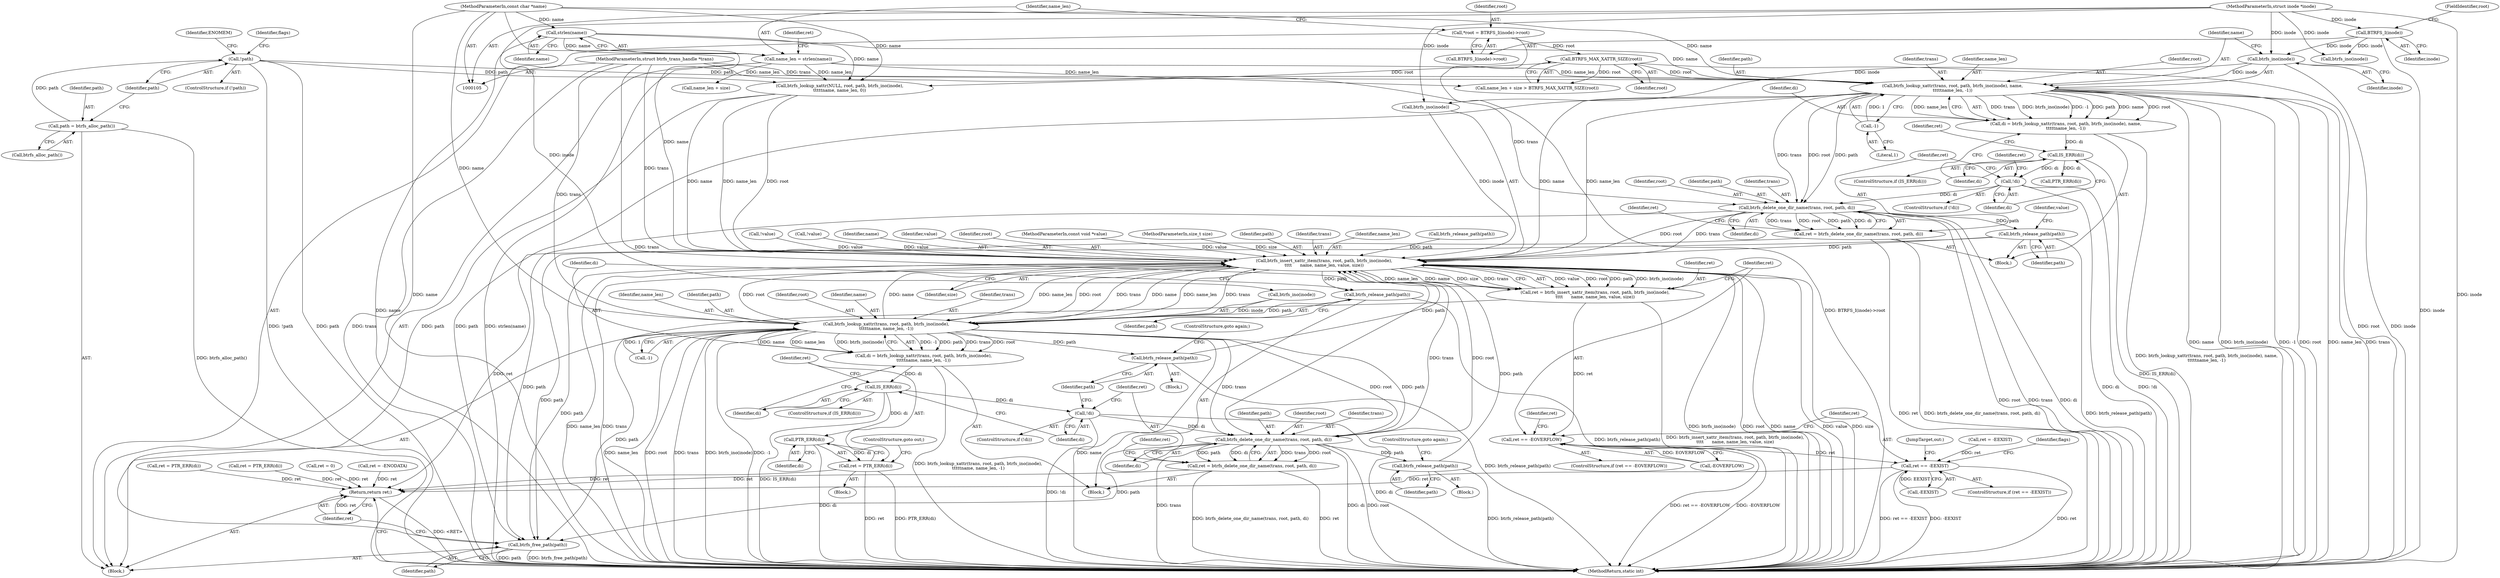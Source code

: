 digraph "1_linux_5f5bc6b1e2d5a6f827bc860ef2dc5b6f365d1339_1@API" {
"1000188" [label="(Call,btrfs_delete_one_dir_name(trans, root, path, di))"];
"1000157" [label="(Call,btrfs_lookup_xattr(trans, root, path, btrfs_ino(inode), name,\n\t\t\t\t\tname_len, -1))"];
"1000106" [label="(MethodParameterIn,struct btrfs_trans_handle *trans)"];
"1000136" [label="(Call,BTRFS_MAX_XATTR_SIZE(root))"];
"1000115" [label="(Call,*root = BTRFS_I(inode)->root)"];
"1000145" [label="(Call,!path)"];
"1000141" [label="(Call,path = btrfs_alloc_path())"];
"1000161" [label="(Call,btrfs_ino(inode))"];
"1000118" [label="(Call,BTRFS_I(inode))"];
"1000107" [label="(MethodParameterIn,struct inode *inode)"];
"1000125" [label="(Call,strlen(name))"];
"1000108" [label="(MethodParameterIn,const char *name)"];
"1000123" [label="(Call,name_len = strlen(name))"];
"1000165" [label="(Call,-1)"];
"1000178" [label="(Call,!di)"];
"1000168" [label="(Call,IS_ERR(di))"];
"1000155" [label="(Call,di = btrfs_lookup_xattr(trans, root, path, btrfs_ino(inode), name,\n\t\t\t\t\tname_len, -1))"];
"1000186" [label="(Call,ret = btrfs_delete_one_dir_name(trans, root, path, di))"];
"1000316" [label="(Return,return ret;)"];
"1000196" [label="(Call,btrfs_release_path(path))"];
"1000236" [label="(Call,btrfs_insert_xattr_item(trans, root, path, btrfs_ino(inode),\n\t\t\t\t      name, name_len, value, size))"];
"1000234" [label="(Call,ret = btrfs_insert_xattr_item(trans, root, path, btrfs_ino(inode),\n\t\t\t\t      name, name_len, value, size))"];
"1000247" [label="(Call,ret == -EOVERFLOW)"];
"1000256" [label="(Call,ret == -EEXIST)"];
"1000266" [label="(Call,btrfs_release_path(path))"];
"1000270" [label="(Call,btrfs_lookup_xattr(trans, root, path, btrfs_ino(inode),\n\t\t\t\t\tname, name_len, -1))"];
"1000268" [label="(Call,di = btrfs_lookup_xattr(trans, root, path, btrfs_ino(inode),\n\t\t\t\t\tname, name_len, -1))"];
"1000281" [label="(Call,IS_ERR(di))"];
"1000286" [label="(Call,PTR_ERR(di))"];
"1000284" [label="(Call,ret = PTR_ERR(di))"];
"1000291" [label="(Call,!di)"];
"1000299" [label="(Call,btrfs_delete_one_dir_name(trans, root, path, di))"];
"1000297" [label="(Call,ret = btrfs_delete_one_dir_name(trans, root, path, di))"];
"1000310" [label="(Call,btrfs_release_path(path))"];
"1000314" [label="(Call,btrfs_free_path(path))"];
"1000294" [label="(Call,btrfs_release_path(path))"];
"1000177" [label="(ControlStructure,if (!di))"];
"1000243" [label="(Identifier,name_len)"];
"1000112" [label="(Block,)"];
"1000231" [label="(Call,btrfs_release_path(path))"];
"1000269" [label="(Identifier,di)"];
"1000200" [label="(Identifier,value)"];
"1000284" [label="(Call,ret = PTR_ERR(di))"];
"1000152" [label="(Identifier,flags)"];
"1000314" [label="(Call,btrfs_free_path(path))"];
"1000256" [label="(Call,ret == -EEXIST)"];
"1000118" [label="(Call,BTRFS_I(inode))"];
"1000266" [label="(Call,btrfs_release_path(path))"];
"1000163" [label="(Identifier,name)"];
"1000108" [label="(MethodParameterIn,const char *name)"];
"1000249" [label="(Call,-EOVERFLOW)"];
"1000133" [label="(Call,name_len + size)"];
"1000283" [label="(Block,)"];
"1000210" [label="(Call,btrfs_ino(inode))"];
"1000171" [label="(Call,ret = PTR_ERR(di))"];
"1000178" [label="(Call,!di)"];
"1000278" [label="(Call,-1)"];
"1000199" [label="(Call,!value)"];
"1000246" [label="(ControlStructure,if (ret == -EOVERFLOW))"];
"1000137" [label="(Identifier,root)"];
"1000129" [label="(Identifier,ret)"];
"1000149" [label="(Identifier,ENOMEM)"];
"1000188" [label="(Call,btrfs_delete_one_dir_name(trans, root, path, di))"];
"1000123" [label="(Call,name_len = strlen(name))"];
"1000305" [label="(Identifier,ret)"];
"1000157" [label="(Call,btrfs_lookup_xattr(trans, root, path, btrfs_ino(inode), name,\n\t\t\t\t\tname_len, -1))"];
"1000161" [label="(Call,btrfs_ino(inode))"];
"1000228" [label="(Call,!value)"];
"1000132" [label="(Call,name_len + size > BTRFS_MAX_XATTR_SIZE(root))"];
"1000309" [label="(Block,)"];
"1000234" [label="(Call,ret = btrfs_insert_xattr_item(trans, root, path, btrfs_ino(inode),\n\t\t\t\t      name, name_len, value, size))"];
"1000317" [label="(Identifier,ret)"];
"1000124" [label="(Identifier,name_len)"];
"1000120" [label="(FieldIdentifier,root)"];
"1000257" [label="(Identifier,ret)"];
"1000271" [label="(Identifier,trans)"];
"1000316" [label="(Return,return ret;)"];
"1000311" [label="(Identifier,path)"];
"1000146" [label="(Identifier,path)"];
"1000292" [label="(Identifier,di)"];
"1000219" [label="(Call,ret = PTR_ERR(di))"];
"1000242" [label="(Identifier,name)"];
"1000310" [label="(Call,btrfs_release_path(path))"];
"1000280" [label="(ControlStructure,if (IS_ERR(di)))"];
"1000116" [label="(Identifier,root)"];
"1000245" [label="(Identifier,size)"];
"1000179" [label="(Identifier,di)"];
"1000144" [label="(ControlStructure,if (!path))"];
"1000125" [label="(Call,strlen(name))"];
"1000303" [label="(Identifier,di)"];
"1000173" [label="(Call,PTR_ERR(di))"];
"1000128" [label="(Call,ret = 0)"];
"1000107" [label="(MethodParameterIn,struct inode *inode)"];
"1000313" [label="(JumpTarget,out:)"];
"1000287" [label="(Identifier,di)"];
"1000244" [label="(Identifier,value)"];
"1000190" [label="(Identifier,root)"];
"1000162" [label="(Identifier,inode)"];
"1000143" [label="(Call,btrfs_alloc_path())"];
"1000302" [label="(Identifier,path)"];
"1000285" [label="(Identifier,ret)"];
"1000247" [label="(Call,ret == -EOVERFLOW)"];
"1000291" [label="(Call,!di)"];
"1000238" [label="(Identifier,root)"];
"1000141" [label="(Call,path = btrfs_alloc_path())"];
"1000117" [label="(Call,BTRFS_I(inode)->root)"];
"1000277" [label="(Identifier,name_len)"];
"1000172" [label="(Identifier,ret)"];
"1000268" [label="(Call,di = btrfs_lookup_xattr(trans, root, path, btrfs_ino(inode),\n\t\t\t\t\tname, name_len, -1))"];
"1000191" [label="(Identifier,path)"];
"1000106" [label="(MethodParameterIn,struct btrfs_trans_handle *trans)"];
"1000301" [label="(Identifier,root)"];
"1000260" [label="(Block,)"];
"1000273" [label="(Identifier,path)"];
"1000288" [label="(ControlStructure,goto out;)"];
"1000251" [label="(Call,ret = -EEXIST)"];
"1000318" [label="(MethodReturn,static int)"];
"1000126" [label="(Identifier,name)"];
"1000270" [label="(Call,btrfs_lookup_xattr(trans, root, path, btrfs_ino(inode),\n\t\t\t\t\tname, name_len, -1))"];
"1000192" [label="(Identifier,di)"];
"1000158" [label="(Identifier,trans)"];
"1000154" [label="(Block,)"];
"1000186" [label="(Call,ret = btrfs_delete_one_dir_name(trans, root, path, di))"];
"1000109" [label="(MethodParameterIn,const void *value)"];
"1000315" [label="(Identifier,path)"];
"1000110" [label="(MethodParameterIn,size_t size)"];
"1000267" [label="(Identifier,path)"];
"1000167" [label="(ControlStructure,if (IS_ERR(di)))"];
"1000295" [label="(Identifier,path)"];
"1000155" [label="(Call,di = btrfs_lookup_xattr(trans, root, path, btrfs_ino(inode), name,\n\t\t\t\t\tname_len, -1))"];
"1000239" [label="(Identifier,path)"];
"1000189" [label="(Identifier,trans)"];
"1000168" [label="(Call,IS_ERR(di))"];
"1000297" [label="(Call,ret = btrfs_delete_one_dir_name(trans, root, path, di))"];
"1000182" [label="(Identifier,ret)"];
"1000272" [label="(Identifier,root)"];
"1000298" [label="(Identifier,ret)"];
"1000258" [label="(Call,-EEXIST)"];
"1000290" [label="(ControlStructure,if (!di))"];
"1000165" [label="(Call,-1)"];
"1000300" [label="(Identifier,trans)"];
"1000197" [label="(Identifier,path)"];
"1000281" [label="(Call,IS_ERR(di))"];
"1000164" [label="(Identifier,name_len)"];
"1000276" [label="(Identifier,name)"];
"1000299" [label="(Call,btrfs_delete_one_dir_name(trans, root, path, di))"];
"1000237" [label="(Identifier,trans)"];
"1000169" [label="(Identifier,di)"];
"1000296" [label="(ControlStructure,goto again;)"];
"1000235" [label="(Identifier,ret)"];
"1000263" [label="(Identifier,flags)"];
"1000274" [label="(Call,btrfs_ino(inode))"];
"1000194" [label="(Identifier,ret)"];
"1000166" [label="(Literal,1)"];
"1000293" [label="(Block,)"];
"1000206" [label="(Call,btrfs_lookup_xattr(NULL, root, path, btrfs_ino(inode),\n\t\t\t\t\tname, name_len, 0))"];
"1000160" [label="(Identifier,path)"];
"1000187" [label="(Identifier,ret)"];
"1000248" [label="(Identifier,ret)"];
"1000286" [label="(Call,PTR_ERR(di))"];
"1000252" [label="(Identifier,ret)"];
"1000294" [label="(Call,btrfs_release_path(path))"];
"1000181" [label="(Call,ret = -ENODATA)"];
"1000136" [label="(Call,BTRFS_MAX_XATTR_SIZE(root))"];
"1000236" [label="(Call,btrfs_insert_xattr_item(trans, root, path, btrfs_ino(inode),\n\t\t\t\t      name, name_len, value, size))"];
"1000115" [label="(Call,*root = BTRFS_I(inode)->root)"];
"1000240" [label="(Call,btrfs_ino(inode))"];
"1000312" [label="(ControlStructure,goto again;)"];
"1000142" [label="(Identifier,path)"];
"1000282" [label="(Identifier,di)"];
"1000156" [label="(Identifier,di)"];
"1000196" [label="(Call,btrfs_release_path(path))"];
"1000159" [label="(Identifier,root)"];
"1000255" [label="(ControlStructure,if (ret == -EEXIST))"];
"1000119" [label="(Identifier,inode)"];
"1000145" [label="(Call,!path)"];
"1000188" -> "1000186"  [label="AST: "];
"1000188" -> "1000192"  [label="CFG: "];
"1000189" -> "1000188"  [label="AST: "];
"1000190" -> "1000188"  [label="AST: "];
"1000191" -> "1000188"  [label="AST: "];
"1000192" -> "1000188"  [label="AST: "];
"1000186" -> "1000188"  [label="CFG: "];
"1000188" -> "1000318"  [label="DDG: root"];
"1000188" -> "1000318"  [label="DDG: trans"];
"1000188" -> "1000318"  [label="DDG: di"];
"1000188" -> "1000186"  [label="DDG: trans"];
"1000188" -> "1000186"  [label="DDG: root"];
"1000188" -> "1000186"  [label="DDG: path"];
"1000188" -> "1000186"  [label="DDG: di"];
"1000157" -> "1000188"  [label="DDG: trans"];
"1000157" -> "1000188"  [label="DDG: root"];
"1000157" -> "1000188"  [label="DDG: path"];
"1000106" -> "1000188"  [label="DDG: trans"];
"1000178" -> "1000188"  [label="DDG: di"];
"1000188" -> "1000196"  [label="DDG: path"];
"1000188" -> "1000236"  [label="DDG: trans"];
"1000188" -> "1000236"  [label="DDG: root"];
"1000188" -> "1000314"  [label="DDG: path"];
"1000157" -> "1000155"  [label="AST: "];
"1000157" -> "1000165"  [label="CFG: "];
"1000158" -> "1000157"  [label="AST: "];
"1000159" -> "1000157"  [label="AST: "];
"1000160" -> "1000157"  [label="AST: "];
"1000161" -> "1000157"  [label="AST: "];
"1000163" -> "1000157"  [label="AST: "];
"1000164" -> "1000157"  [label="AST: "];
"1000165" -> "1000157"  [label="AST: "];
"1000155" -> "1000157"  [label="CFG: "];
"1000157" -> "1000318"  [label="DDG: root"];
"1000157" -> "1000318"  [label="DDG: name_len"];
"1000157" -> "1000318"  [label="DDG: trans"];
"1000157" -> "1000318"  [label="DDG: name"];
"1000157" -> "1000318"  [label="DDG: btrfs_ino(inode)"];
"1000157" -> "1000318"  [label="DDG: -1"];
"1000157" -> "1000155"  [label="DDG: trans"];
"1000157" -> "1000155"  [label="DDG: btrfs_ino(inode)"];
"1000157" -> "1000155"  [label="DDG: -1"];
"1000157" -> "1000155"  [label="DDG: path"];
"1000157" -> "1000155"  [label="DDG: name"];
"1000157" -> "1000155"  [label="DDG: root"];
"1000157" -> "1000155"  [label="DDG: name_len"];
"1000106" -> "1000157"  [label="DDG: trans"];
"1000136" -> "1000157"  [label="DDG: root"];
"1000145" -> "1000157"  [label="DDG: path"];
"1000161" -> "1000157"  [label="DDG: inode"];
"1000125" -> "1000157"  [label="DDG: name"];
"1000108" -> "1000157"  [label="DDG: name"];
"1000123" -> "1000157"  [label="DDG: name_len"];
"1000165" -> "1000157"  [label="DDG: 1"];
"1000157" -> "1000236"  [label="DDG: name"];
"1000157" -> "1000236"  [label="DDG: name_len"];
"1000157" -> "1000314"  [label="DDG: path"];
"1000106" -> "1000105"  [label="AST: "];
"1000106" -> "1000318"  [label="DDG: trans"];
"1000106" -> "1000236"  [label="DDG: trans"];
"1000106" -> "1000270"  [label="DDG: trans"];
"1000106" -> "1000299"  [label="DDG: trans"];
"1000136" -> "1000132"  [label="AST: "];
"1000136" -> "1000137"  [label="CFG: "];
"1000137" -> "1000136"  [label="AST: "];
"1000132" -> "1000136"  [label="CFG: "];
"1000136" -> "1000318"  [label="DDG: root"];
"1000136" -> "1000132"  [label="DDG: root"];
"1000115" -> "1000136"  [label="DDG: root"];
"1000136" -> "1000206"  [label="DDG: root"];
"1000115" -> "1000112"  [label="AST: "];
"1000115" -> "1000117"  [label="CFG: "];
"1000116" -> "1000115"  [label="AST: "];
"1000117" -> "1000115"  [label="AST: "];
"1000124" -> "1000115"  [label="CFG: "];
"1000115" -> "1000318"  [label="DDG: BTRFS_I(inode)->root"];
"1000145" -> "1000144"  [label="AST: "];
"1000145" -> "1000146"  [label="CFG: "];
"1000146" -> "1000145"  [label="AST: "];
"1000149" -> "1000145"  [label="CFG: "];
"1000152" -> "1000145"  [label="CFG: "];
"1000145" -> "1000318"  [label="DDG: !path"];
"1000145" -> "1000318"  [label="DDG: path"];
"1000141" -> "1000145"  [label="DDG: path"];
"1000145" -> "1000206"  [label="DDG: path"];
"1000141" -> "1000112"  [label="AST: "];
"1000141" -> "1000143"  [label="CFG: "];
"1000142" -> "1000141"  [label="AST: "];
"1000143" -> "1000141"  [label="AST: "];
"1000146" -> "1000141"  [label="CFG: "];
"1000141" -> "1000318"  [label="DDG: btrfs_alloc_path()"];
"1000161" -> "1000162"  [label="CFG: "];
"1000162" -> "1000161"  [label="AST: "];
"1000163" -> "1000161"  [label="CFG: "];
"1000161" -> "1000318"  [label="DDG: inode"];
"1000118" -> "1000161"  [label="DDG: inode"];
"1000107" -> "1000161"  [label="DDG: inode"];
"1000161" -> "1000240"  [label="DDG: inode"];
"1000118" -> "1000117"  [label="AST: "];
"1000118" -> "1000119"  [label="CFG: "];
"1000119" -> "1000118"  [label="AST: "];
"1000120" -> "1000118"  [label="CFG: "];
"1000118" -> "1000318"  [label="DDG: inode"];
"1000107" -> "1000118"  [label="DDG: inode"];
"1000118" -> "1000210"  [label="DDG: inode"];
"1000107" -> "1000105"  [label="AST: "];
"1000107" -> "1000318"  [label="DDG: inode"];
"1000107" -> "1000210"  [label="DDG: inode"];
"1000107" -> "1000240"  [label="DDG: inode"];
"1000107" -> "1000274"  [label="DDG: inode"];
"1000125" -> "1000123"  [label="AST: "];
"1000125" -> "1000126"  [label="CFG: "];
"1000126" -> "1000125"  [label="AST: "];
"1000123" -> "1000125"  [label="CFG: "];
"1000125" -> "1000318"  [label="DDG: name"];
"1000125" -> "1000123"  [label="DDG: name"];
"1000108" -> "1000125"  [label="DDG: name"];
"1000125" -> "1000206"  [label="DDG: name"];
"1000108" -> "1000105"  [label="AST: "];
"1000108" -> "1000318"  [label="DDG: name"];
"1000108" -> "1000206"  [label="DDG: name"];
"1000108" -> "1000236"  [label="DDG: name"];
"1000108" -> "1000270"  [label="DDG: name"];
"1000123" -> "1000112"  [label="AST: "];
"1000124" -> "1000123"  [label="AST: "];
"1000129" -> "1000123"  [label="CFG: "];
"1000123" -> "1000318"  [label="DDG: strlen(name)"];
"1000123" -> "1000132"  [label="DDG: name_len"];
"1000123" -> "1000133"  [label="DDG: name_len"];
"1000123" -> "1000206"  [label="DDG: name_len"];
"1000165" -> "1000166"  [label="CFG: "];
"1000166" -> "1000165"  [label="AST: "];
"1000178" -> "1000177"  [label="AST: "];
"1000178" -> "1000179"  [label="CFG: "];
"1000179" -> "1000178"  [label="AST: "];
"1000182" -> "1000178"  [label="CFG: "];
"1000187" -> "1000178"  [label="CFG: "];
"1000178" -> "1000318"  [label="DDG: !di"];
"1000178" -> "1000318"  [label="DDG: di"];
"1000168" -> "1000178"  [label="DDG: di"];
"1000168" -> "1000167"  [label="AST: "];
"1000168" -> "1000169"  [label="CFG: "];
"1000169" -> "1000168"  [label="AST: "];
"1000172" -> "1000168"  [label="CFG: "];
"1000179" -> "1000168"  [label="CFG: "];
"1000168" -> "1000318"  [label="DDG: IS_ERR(di)"];
"1000155" -> "1000168"  [label="DDG: di"];
"1000168" -> "1000173"  [label="DDG: di"];
"1000155" -> "1000154"  [label="AST: "];
"1000156" -> "1000155"  [label="AST: "];
"1000169" -> "1000155"  [label="CFG: "];
"1000155" -> "1000318"  [label="DDG: btrfs_lookup_xattr(trans, root, path, btrfs_ino(inode), name,\n\t\t\t\t\tname_len, -1)"];
"1000186" -> "1000154"  [label="AST: "];
"1000187" -> "1000186"  [label="AST: "];
"1000194" -> "1000186"  [label="CFG: "];
"1000186" -> "1000318"  [label="DDG: btrfs_delete_one_dir_name(trans, root, path, di)"];
"1000186" -> "1000318"  [label="DDG: ret"];
"1000186" -> "1000316"  [label="DDG: ret"];
"1000316" -> "1000112"  [label="AST: "];
"1000316" -> "1000317"  [label="CFG: "];
"1000317" -> "1000316"  [label="AST: "];
"1000318" -> "1000316"  [label="CFG: "];
"1000316" -> "1000318"  [label="DDG: <RET>"];
"1000317" -> "1000316"  [label="DDG: ret"];
"1000181" -> "1000316"  [label="DDG: ret"];
"1000297" -> "1000316"  [label="DDG: ret"];
"1000284" -> "1000316"  [label="DDG: ret"];
"1000128" -> "1000316"  [label="DDG: ret"];
"1000219" -> "1000316"  [label="DDG: ret"];
"1000256" -> "1000316"  [label="DDG: ret"];
"1000171" -> "1000316"  [label="DDG: ret"];
"1000196" -> "1000154"  [label="AST: "];
"1000196" -> "1000197"  [label="CFG: "];
"1000197" -> "1000196"  [label="AST: "];
"1000200" -> "1000196"  [label="CFG: "];
"1000196" -> "1000318"  [label="DDG: btrfs_release_path(path)"];
"1000196" -> "1000236"  [label="DDG: path"];
"1000196" -> "1000314"  [label="DDG: path"];
"1000236" -> "1000234"  [label="AST: "];
"1000236" -> "1000245"  [label="CFG: "];
"1000237" -> "1000236"  [label="AST: "];
"1000238" -> "1000236"  [label="AST: "];
"1000239" -> "1000236"  [label="AST: "];
"1000240" -> "1000236"  [label="AST: "];
"1000242" -> "1000236"  [label="AST: "];
"1000243" -> "1000236"  [label="AST: "];
"1000244" -> "1000236"  [label="AST: "];
"1000245" -> "1000236"  [label="AST: "];
"1000234" -> "1000236"  [label="CFG: "];
"1000236" -> "1000318"  [label="DDG: trans"];
"1000236" -> "1000318"  [label="DDG: btrfs_ino(inode)"];
"1000236" -> "1000318"  [label="DDG: root"];
"1000236" -> "1000318"  [label="DDG: name"];
"1000236" -> "1000318"  [label="DDG: value"];
"1000236" -> "1000318"  [label="DDG: size"];
"1000236" -> "1000318"  [label="DDG: name_len"];
"1000236" -> "1000234"  [label="DDG: value"];
"1000236" -> "1000234"  [label="DDG: root"];
"1000236" -> "1000234"  [label="DDG: path"];
"1000236" -> "1000234"  [label="DDG: btrfs_ino(inode)"];
"1000236" -> "1000234"  [label="DDG: name_len"];
"1000236" -> "1000234"  [label="DDG: name"];
"1000236" -> "1000234"  [label="DDG: size"];
"1000236" -> "1000234"  [label="DDG: trans"];
"1000299" -> "1000236"  [label="DDG: trans"];
"1000299" -> "1000236"  [label="DDG: root"];
"1000270" -> "1000236"  [label="DDG: trans"];
"1000270" -> "1000236"  [label="DDG: root"];
"1000270" -> "1000236"  [label="DDG: name"];
"1000270" -> "1000236"  [label="DDG: name_len"];
"1000206" -> "1000236"  [label="DDG: root"];
"1000206" -> "1000236"  [label="DDG: name"];
"1000206" -> "1000236"  [label="DDG: name_len"];
"1000310" -> "1000236"  [label="DDG: path"];
"1000294" -> "1000236"  [label="DDG: path"];
"1000231" -> "1000236"  [label="DDG: path"];
"1000240" -> "1000236"  [label="DDG: inode"];
"1000199" -> "1000236"  [label="DDG: value"];
"1000228" -> "1000236"  [label="DDG: value"];
"1000109" -> "1000236"  [label="DDG: value"];
"1000110" -> "1000236"  [label="DDG: size"];
"1000236" -> "1000266"  [label="DDG: path"];
"1000236" -> "1000270"  [label="DDG: trans"];
"1000236" -> "1000270"  [label="DDG: root"];
"1000236" -> "1000270"  [label="DDG: name"];
"1000236" -> "1000270"  [label="DDG: name_len"];
"1000236" -> "1000314"  [label="DDG: path"];
"1000234" -> "1000112"  [label="AST: "];
"1000235" -> "1000234"  [label="AST: "];
"1000248" -> "1000234"  [label="CFG: "];
"1000234" -> "1000318"  [label="DDG: btrfs_insert_xattr_item(trans, root, path, btrfs_ino(inode),\n\t\t\t\t      name, name_len, value, size)"];
"1000234" -> "1000247"  [label="DDG: ret"];
"1000247" -> "1000246"  [label="AST: "];
"1000247" -> "1000249"  [label="CFG: "];
"1000248" -> "1000247"  [label="AST: "];
"1000249" -> "1000247"  [label="AST: "];
"1000252" -> "1000247"  [label="CFG: "];
"1000257" -> "1000247"  [label="CFG: "];
"1000247" -> "1000318"  [label="DDG: ret == -EOVERFLOW"];
"1000247" -> "1000318"  [label="DDG: -EOVERFLOW"];
"1000249" -> "1000247"  [label="DDG: EOVERFLOW"];
"1000247" -> "1000256"  [label="DDG: ret"];
"1000256" -> "1000255"  [label="AST: "];
"1000256" -> "1000258"  [label="CFG: "];
"1000257" -> "1000256"  [label="AST: "];
"1000258" -> "1000256"  [label="AST: "];
"1000263" -> "1000256"  [label="CFG: "];
"1000313" -> "1000256"  [label="CFG: "];
"1000256" -> "1000318"  [label="DDG: -EEXIST"];
"1000256" -> "1000318"  [label="DDG: ret"];
"1000256" -> "1000318"  [label="DDG: ret == -EEXIST"];
"1000251" -> "1000256"  [label="DDG: ret"];
"1000258" -> "1000256"  [label="DDG: EEXIST"];
"1000266" -> "1000260"  [label="AST: "];
"1000266" -> "1000267"  [label="CFG: "];
"1000267" -> "1000266"  [label="AST: "];
"1000269" -> "1000266"  [label="CFG: "];
"1000266" -> "1000318"  [label="DDG: btrfs_release_path(path)"];
"1000266" -> "1000270"  [label="DDG: path"];
"1000270" -> "1000268"  [label="AST: "];
"1000270" -> "1000278"  [label="CFG: "];
"1000271" -> "1000270"  [label="AST: "];
"1000272" -> "1000270"  [label="AST: "];
"1000273" -> "1000270"  [label="AST: "];
"1000274" -> "1000270"  [label="AST: "];
"1000276" -> "1000270"  [label="AST: "];
"1000277" -> "1000270"  [label="AST: "];
"1000278" -> "1000270"  [label="AST: "];
"1000268" -> "1000270"  [label="CFG: "];
"1000270" -> "1000318"  [label="DDG: btrfs_ino(inode)"];
"1000270" -> "1000318"  [label="DDG: -1"];
"1000270" -> "1000318"  [label="DDG: name"];
"1000270" -> "1000318"  [label="DDG: name_len"];
"1000270" -> "1000318"  [label="DDG: root"];
"1000270" -> "1000318"  [label="DDG: trans"];
"1000270" -> "1000268"  [label="DDG: -1"];
"1000270" -> "1000268"  [label="DDG: path"];
"1000270" -> "1000268"  [label="DDG: trans"];
"1000270" -> "1000268"  [label="DDG: root"];
"1000270" -> "1000268"  [label="DDG: name"];
"1000270" -> "1000268"  [label="DDG: name_len"];
"1000270" -> "1000268"  [label="DDG: btrfs_ino(inode)"];
"1000274" -> "1000270"  [label="DDG: inode"];
"1000278" -> "1000270"  [label="DDG: 1"];
"1000270" -> "1000294"  [label="DDG: path"];
"1000270" -> "1000299"  [label="DDG: trans"];
"1000270" -> "1000299"  [label="DDG: root"];
"1000270" -> "1000299"  [label="DDG: path"];
"1000270" -> "1000314"  [label="DDG: path"];
"1000268" -> "1000260"  [label="AST: "];
"1000269" -> "1000268"  [label="AST: "];
"1000282" -> "1000268"  [label="CFG: "];
"1000268" -> "1000318"  [label="DDG: btrfs_lookup_xattr(trans, root, path, btrfs_ino(inode),\n\t\t\t\t\tname, name_len, -1)"];
"1000268" -> "1000281"  [label="DDG: di"];
"1000281" -> "1000280"  [label="AST: "];
"1000281" -> "1000282"  [label="CFG: "];
"1000282" -> "1000281"  [label="AST: "];
"1000285" -> "1000281"  [label="CFG: "];
"1000292" -> "1000281"  [label="CFG: "];
"1000281" -> "1000318"  [label="DDG: IS_ERR(di)"];
"1000281" -> "1000286"  [label="DDG: di"];
"1000281" -> "1000291"  [label="DDG: di"];
"1000286" -> "1000284"  [label="AST: "];
"1000286" -> "1000287"  [label="CFG: "];
"1000287" -> "1000286"  [label="AST: "];
"1000284" -> "1000286"  [label="CFG: "];
"1000286" -> "1000318"  [label="DDG: di"];
"1000286" -> "1000284"  [label="DDG: di"];
"1000284" -> "1000283"  [label="AST: "];
"1000285" -> "1000284"  [label="AST: "];
"1000288" -> "1000284"  [label="CFG: "];
"1000284" -> "1000318"  [label="DDG: PTR_ERR(di)"];
"1000284" -> "1000318"  [label="DDG: ret"];
"1000291" -> "1000290"  [label="AST: "];
"1000291" -> "1000292"  [label="CFG: "];
"1000292" -> "1000291"  [label="AST: "];
"1000295" -> "1000291"  [label="CFG: "];
"1000298" -> "1000291"  [label="CFG: "];
"1000291" -> "1000318"  [label="DDG: !di"];
"1000291" -> "1000318"  [label="DDG: di"];
"1000291" -> "1000299"  [label="DDG: di"];
"1000299" -> "1000297"  [label="AST: "];
"1000299" -> "1000303"  [label="CFG: "];
"1000300" -> "1000299"  [label="AST: "];
"1000301" -> "1000299"  [label="AST: "];
"1000302" -> "1000299"  [label="AST: "];
"1000303" -> "1000299"  [label="AST: "];
"1000297" -> "1000299"  [label="CFG: "];
"1000299" -> "1000318"  [label="DDG: di"];
"1000299" -> "1000318"  [label="DDG: root"];
"1000299" -> "1000318"  [label="DDG: trans"];
"1000299" -> "1000297"  [label="DDG: trans"];
"1000299" -> "1000297"  [label="DDG: root"];
"1000299" -> "1000297"  [label="DDG: path"];
"1000299" -> "1000297"  [label="DDG: di"];
"1000299" -> "1000310"  [label="DDG: path"];
"1000299" -> "1000314"  [label="DDG: path"];
"1000297" -> "1000260"  [label="AST: "];
"1000298" -> "1000297"  [label="AST: "];
"1000305" -> "1000297"  [label="CFG: "];
"1000297" -> "1000318"  [label="DDG: ret"];
"1000297" -> "1000318"  [label="DDG: btrfs_delete_one_dir_name(trans, root, path, di)"];
"1000310" -> "1000309"  [label="AST: "];
"1000310" -> "1000311"  [label="CFG: "];
"1000311" -> "1000310"  [label="AST: "];
"1000312" -> "1000310"  [label="CFG: "];
"1000310" -> "1000318"  [label="DDG: btrfs_release_path(path)"];
"1000314" -> "1000112"  [label="AST: "];
"1000314" -> "1000315"  [label="CFG: "];
"1000315" -> "1000314"  [label="AST: "];
"1000317" -> "1000314"  [label="CFG: "];
"1000314" -> "1000318"  [label="DDG: path"];
"1000314" -> "1000318"  [label="DDG: btrfs_free_path(path)"];
"1000206" -> "1000314"  [label="DDG: path"];
"1000294" -> "1000293"  [label="AST: "];
"1000294" -> "1000295"  [label="CFG: "];
"1000295" -> "1000294"  [label="AST: "];
"1000296" -> "1000294"  [label="CFG: "];
"1000294" -> "1000318"  [label="DDG: btrfs_release_path(path)"];
}
